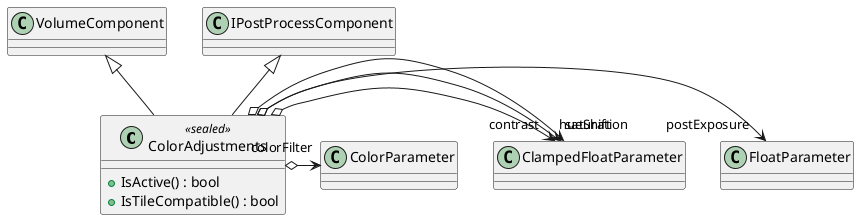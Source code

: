 @startuml
class ColorAdjustments <<sealed>> {
    + IsActive() : bool
    + IsTileCompatible() : bool
}
VolumeComponent <|-- ColorAdjustments
IPostProcessComponent <|-- ColorAdjustments
ColorAdjustments o-> "postExposure" FloatParameter
ColorAdjustments o-> "contrast" ClampedFloatParameter
ColorAdjustments o-> "colorFilter" ColorParameter
ColorAdjustments o-> "hueShift" ClampedFloatParameter
ColorAdjustments o-> "saturation" ClampedFloatParameter
@enduml
